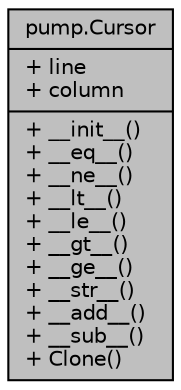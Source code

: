digraph "pump.Cursor"
{
  edge [fontname="Helvetica",fontsize="10",labelfontname="Helvetica",labelfontsize="10"];
  node [fontname="Helvetica",fontsize="10",shape=record];
  Node1 [label="{pump.Cursor\n|+ line\l+ column\l|+ __init__()\l+ __eq__()\l+ __ne__()\l+ __lt__()\l+ __le__()\l+ __gt__()\l+ __ge__()\l+ __str__()\l+ __add__()\l+ __sub__()\l+ Clone()\l}",height=0.2,width=0.4,color="black", fillcolor="grey75", style="filled", fontcolor="black"];
}
